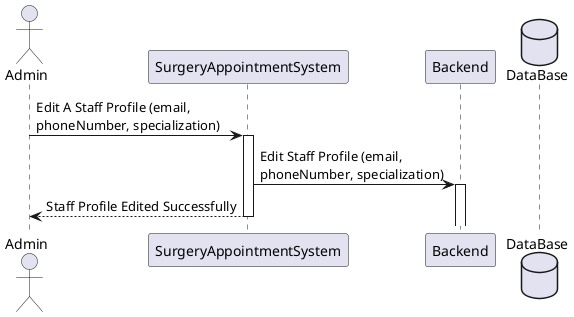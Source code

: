 ﻿@startuml
actor Admin
participant SurgeryAppointmentSystem
participant Backend
database DataBase


Admin -> SurgeryAppointmentSystem : Edit A Staff Profile (email, \nphoneNumber, specialization)
activate SurgeryAppointmentSystem

SurgeryAppointmentSystem -> Backend : Edit Staff Profile (email, \nphoneNumber, specialization)
activate Backend



SurgeryAppointmentSystem --> Admin : Staff Profile Edited Successfully
deactivate SurgeryAppointmentSystem

@enduml

